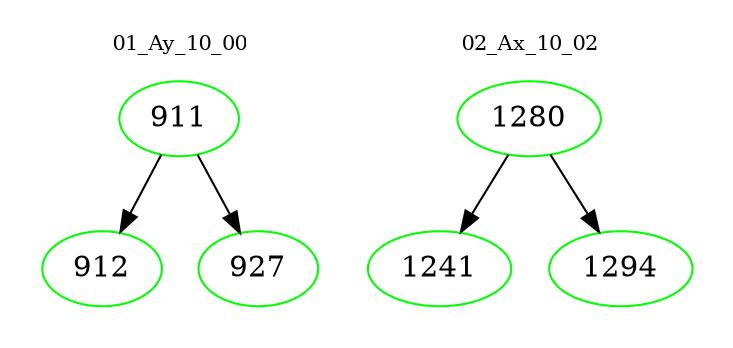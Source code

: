 digraph{
subgraph cluster_0 {
color = white
label = "01_Ay_10_00";
fontsize=10;
T0_911 [label="911", color="green"]
T0_911 -> T0_912 [color="black"]
T0_912 [label="912", color="green"]
T0_911 -> T0_927 [color="black"]
T0_927 [label="927", color="green"]
}
subgraph cluster_1 {
color = white
label = "02_Ax_10_02";
fontsize=10;
T1_1280 [label="1280", color="green"]
T1_1280 -> T1_1241 [color="black"]
T1_1241 [label="1241", color="green"]
T1_1280 -> T1_1294 [color="black"]
T1_1294 [label="1294", color="green"]
}
}
